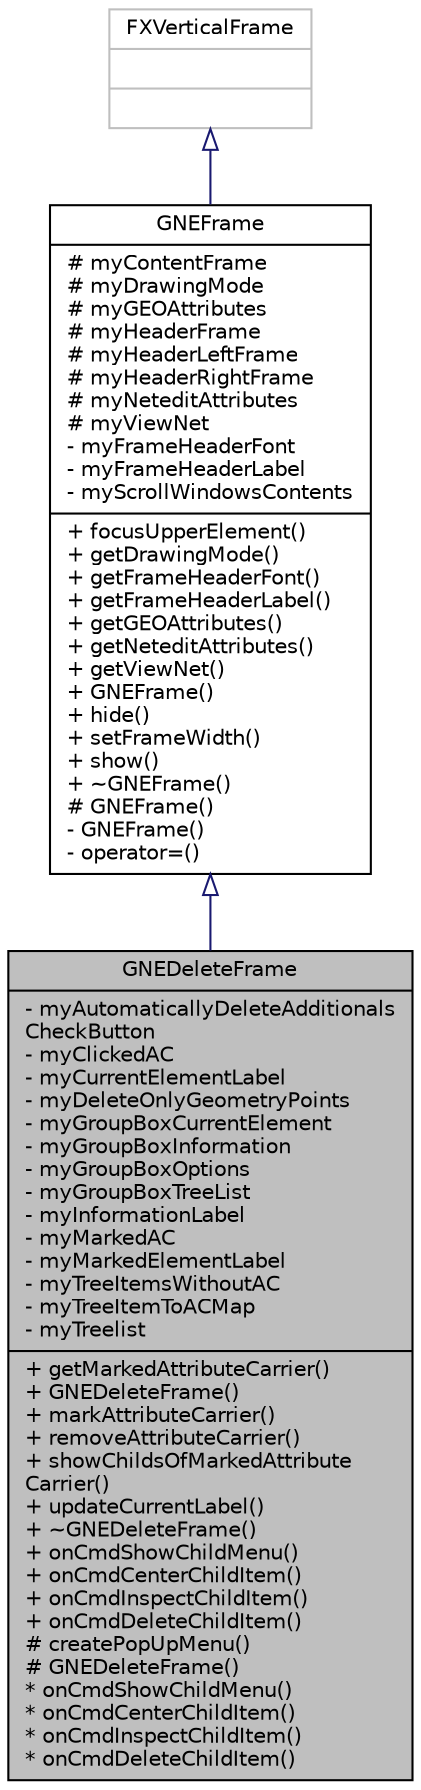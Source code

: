 digraph "GNEDeleteFrame"
{
  edge [fontname="Helvetica",fontsize="10",labelfontname="Helvetica",labelfontsize="10"];
  node [fontname="Helvetica",fontsize="10",shape=record];
  Node0 [label="{GNEDeleteFrame\n|- myAutomaticallyDeleteAdditionals\lCheckButton\l- myClickedAC\l- myCurrentElementLabel\l- myDeleteOnlyGeometryPoints\l- myGroupBoxCurrentElement\l- myGroupBoxInformation\l- myGroupBoxOptions\l- myGroupBoxTreeList\l- myInformationLabel\l- myMarkedAC\l- myMarkedElementLabel\l- myTreeItemsWithoutAC\l- myTreeItemToACMap\l- myTreelist\l|+ getMarkedAttributeCarrier()\l+ GNEDeleteFrame()\l+ markAttributeCarrier()\l+ removeAttributeCarrier()\l+ showChildsOfMarkedAttribute\lCarrier()\l+ updateCurrentLabel()\l+ ~GNEDeleteFrame()\l+ onCmdShowChildMenu()\l+ onCmdCenterChildItem()\l+ onCmdInspectChildItem()\l+ onCmdDeleteChildItem()\l# createPopUpMenu()\l# GNEDeleteFrame()\l* onCmdShowChildMenu()\l* onCmdCenterChildItem()\l* onCmdInspectChildItem()\l* onCmdDeleteChildItem()\l}",height=0.2,width=0.4,color="black", fillcolor="grey75", style="filled", fontcolor="black"];
  Node1 -> Node0 [dir="back",color="midnightblue",fontsize="10",style="solid",arrowtail="onormal",fontname="Helvetica"];
  Node1 [label="{GNEFrame\n|# myContentFrame\l# myDrawingMode\l# myGEOAttributes\l# myHeaderFrame\l# myHeaderLeftFrame\l# myHeaderRightFrame\l# myNeteditAttributes\l# myViewNet\l- myFrameHeaderFont\l- myFrameHeaderLabel\l- myScrollWindowsContents\l|+ focusUpperElement()\l+ getDrawingMode()\l+ getFrameHeaderFont()\l+ getFrameHeaderLabel()\l+ getGEOAttributes()\l+ getNeteditAttributes()\l+ getViewNet()\l+ GNEFrame()\l+ hide()\l+ setFrameWidth()\l+ show()\l+ ~GNEFrame()\l# GNEFrame()\l- GNEFrame()\l- operator=()\l}",height=0.2,width=0.4,color="black", fillcolor="white", style="filled",URL="$d1/db9/class_g_n_e_frame.html"];
  Node2 -> Node1 [dir="back",color="midnightblue",fontsize="10",style="solid",arrowtail="onormal",fontname="Helvetica"];
  Node2 [label="{FXVerticalFrame\n||}",height=0.2,width=0.4,color="grey75", fillcolor="white", style="filled"];
}
